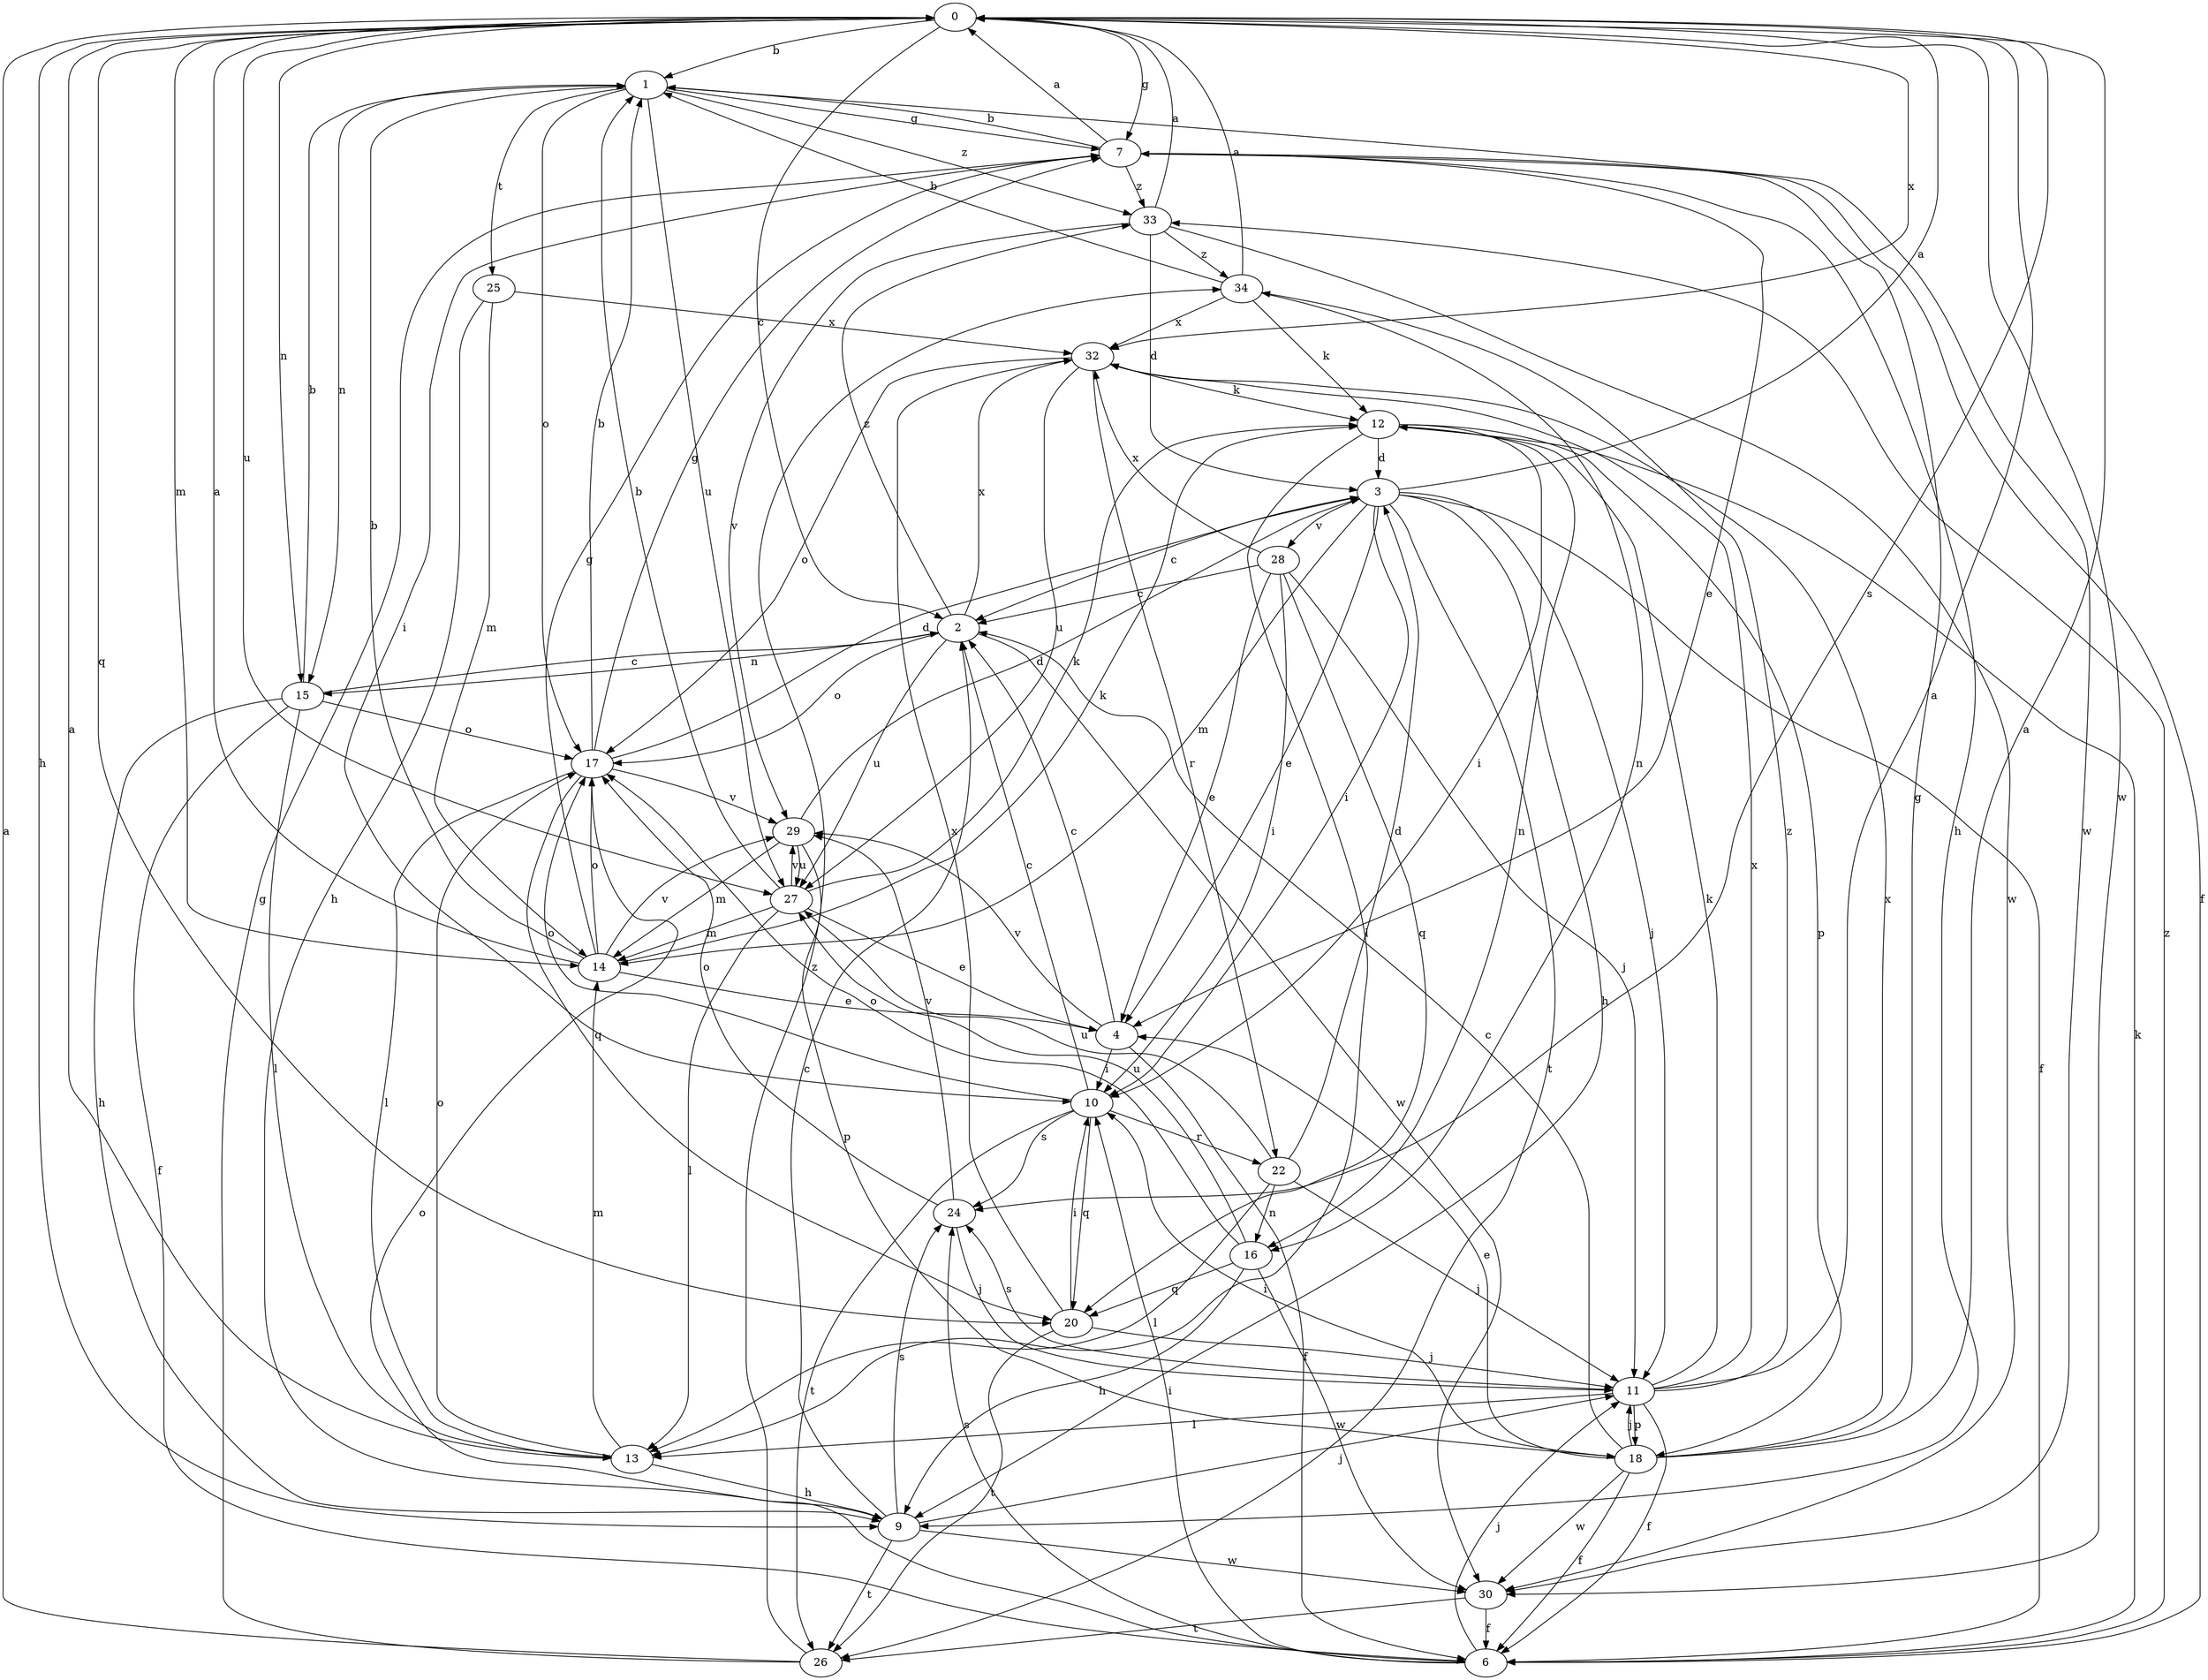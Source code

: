 strict digraph  {
0;
1;
2;
3;
4;
6;
7;
9;
10;
11;
12;
13;
14;
15;
16;
17;
18;
20;
22;
24;
25;
26;
27;
28;
29;
30;
32;
33;
34;
0 -> 1  [label=b];
0 -> 2  [label=c];
0 -> 7  [label=g];
0 -> 9  [label=h];
0 -> 14  [label=m];
0 -> 15  [label=n];
0 -> 20  [label=q];
0 -> 24  [label=s];
0 -> 27  [label=u];
0 -> 30  [label=w];
0 -> 32  [label=x];
1 -> 7  [label=g];
1 -> 15  [label=n];
1 -> 17  [label=o];
1 -> 25  [label=t];
1 -> 27  [label=u];
1 -> 30  [label=w];
1 -> 33  [label=z];
2 -> 15  [label=n];
2 -> 17  [label=o];
2 -> 27  [label=u];
2 -> 30  [label=w];
2 -> 32  [label=x];
2 -> 33  [label=z];
3 -> 0  [label=a];
3 -> 2  [label=c];
3 -> 4  [label=e];
3 -> 6  [label=f];
3 -> 9  [label=h];
3 -> 10  [label=i];
3 -> 11  [label=j];
3 -> 14  [label=m];
3 -> 26  [label=t];
3 -> 28  [label=v];
4 -> 2  [label=c];
4 -> 6  [label=f];
4 -> 10  [label=i];
4 -> 29  [label=v];
6 -> 10  [label=i];
6 -> 11  [label=j];
6 -> 12  [label=k];
6 -> 17  [label=o];
6 -> 24  [label=s];
6 -> 33  [label=z];
7 -> 0  [label=a];
7 -> 1  [label=b];
7 -> 4  [label=e];
7 -> 6  [label=f];
7 -> 9  [label=h];
7 -> 10  [label=i];
7 -> 33  [label=z];
9 -> 2  [label=c];
9 -> 11  [label=j];
9 -> 24  [label=s];
9 -> 26  [label=t];
9 -> 30  [label=w];
10 -> 2  [label=c];
10 -> 17  [label=o];
10 -> 20  [label=q];
10 -> 22  [label=r];
10 -> 24  [label=s];
10 -> 26  [label=t];
11 -> 0  [label=a];
11 -> 6  [label=f];
11 -> 12  [label=k];
11 -> 13  [label=l];
11 -> 18  [label=p];
11 -> 24  [label=s];
11 -> 32  [label=x];
11 -> 34  [label=z];
12 -> 3  [label=d];
12 -> 10  [label=i];
12 -> 13  [label=l];
12 -> 16  [label=n];
12 -> 18  [label=p];
13 -> 0  [label=a];
13 -> 9  [label=h];
13 -> 14  [label=m];
13 -> 17  [label=o];
14 -> 0  [label=a];
14 -> 1  [label=b];
14 -> 4  [label=e];
14 -> 7  [label=g];
14 -> 12  [label=k];
14 -> 17  [label=o];
14 -> 29  [label=v];
15 -> 1  [label=b];
15 -> 2  [label=c];
15 -> 6  [label=f];
15 -> 9  [label=h];
15 -> 13  [label=l];
15 -> 17  [label=o];
16 -> 9  [label=h];
16 -> 17  [label=o];
16 -> 20  [label=q];
16 -> 27  [label=u];
16 -> 30  [label=w];
17 -> 1  [label=b];
17 -> 3  [label=d];
17 -> 7  [label=g];
17 -> 13  [label=l];
17 -> 20  [label=q];
17 -> 29  [label=v];
18 -> 0  [label=a];
18 -> 2  [label=c];
18 -> 4  [label=e];
18 -> 6  [label=f];
18 -> 7  [label=g];
18 -> 10  [label=i];
18 -> 11  [label=j];
18 -> 30  [label=w];
18 -> 32  [label=x];
20 -> 10  [label=i];
20 -> 11  [label=j];
20 -> 26  [label=t];
20 -> 32  [label=x];
22 -> 3  [label=d];
22 -> 11  [label=j];
22 -> 13  [label=l];
22 -> 16  [label=n];
22 -> 27  [label=u];
24 -> 11  [label=j];
24 -> 17  [label=o];
24 -> 29  [label=v];
25 -> 9  [label=h];
25 -> 14  [label=m];
25 -> 32  [label=x];
26 -> 0  [label=a];
26 -> 7  [label=g];
26 -> 34  [label=z];
27 -> 1  [label=b];
27 -> 4  [label=e];
27 -> 12  [label=k];
27 -> 13  [label=l];
27 -> 14  [label=m];
27 -> 29  [label=v];
28 -> 2  [label=c];
28 -> 4  [label=e];
28 -> 10  [label=i];
28 -> 11  [label=j];
28 -> 20  [label=q];
28 -> 32  [label=x];
29 -> 3  [label=d];
29 -> 14  [label=m];
29 -> 18  [label=p];
29 -> 27  [label=u];
30 -> 6  [label=f];
30 -> 26  [label=t];
32 -> 12  [label=k];
32 -> 17  [label=o];
32 -> 22  [label=r];
32 -> 27  [label=u];
33 -> 0  [label=a];
33 -> 3  [label=d];
33 -> 29  [label=v];
33 -> 30  [label=w];
33 -> 34  [label=z];
34 -> 0  [label=a];
34 -> 1  [label=b];
34 -> 12  [label=k];
34 -> 16  [label=n];
34 -> 32  [label=x];
}
